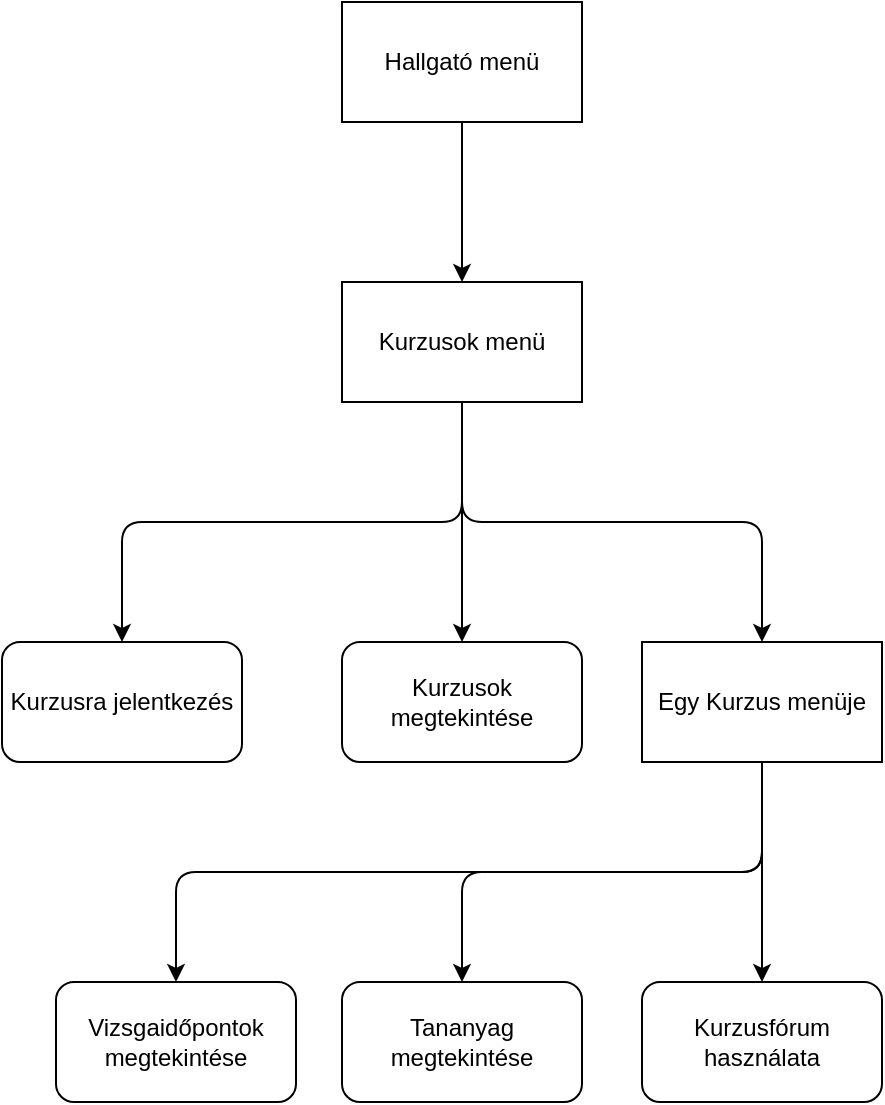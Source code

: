<mxfile>
    <diagram id="Rkga5OMyAgtltedxzgBL" name="Page-1">
        <mxGraphModel dx="1628" dy="667" grid="1" gridSize="10" guides="1" tooltips="1" connect="1" arrows="1" fold="1" page="1" pageScale="1" pageWidth="827" pageHeight="1169" math="0" shadow="0">
            <root>
                <mxCell id="0"/>
                <mxCell id="1" parent="0"/>
                <mxCell id="33" style="edgeStyle=elbowEdgeStyle;elbow=vertical;html=1;" parent="1" source="2" target="25" edge="1">
                    <mxGeometry relative="1" as="geometry"/>
                </mxCell>
                <mxCell id="2" value="Hallgató menü" style="rounded=0;whiteSpace=wrap;html=1;" parent="1" vertex="1">
                    <mxGeometry x="-330" y="280" width="120" height="60" as="geometry"/>
                </mxCell>
                <mxCell id="3" value="Kurzusok megtekintése" style="rounded=1;whiteSpace=wrap;html=1;" parent="1" vertex="1">
                    <mxGeometry x="-330" y="600" width="120" height="60" as="geometry"/>
                </mxCell>
                <mxCell id="20" style="edgeStyle=elbowEdgeStyle;elbow=vertical;html=1;exitX=0.5;exitY=1;exitDx=0;exitDy=0;" parent="1" source="17" target="19" edge="1">
                    <mxGeometry relative="1" as="geometry">
                        <mxPoint x="-190" y="660" as="sourcePoint"/>
                    </mxGeometry>
                </mxCell>
                <mxCell id="39" style="edgeStyle=elbowEdgeStyle;elbow=vertical;html=1;entryX=0.5;entryY=0;entryDx=0;entryDy=0;" edge="1" parent="1" source="17" target="38">
                    <mxGeometry relative="1" as="geometry"/>
                </mxCell>
                <mxCell id="41" style="edgeStyle=elbowEdgeStyle;elbow=vertical;html=1;entryX=0.5;entryY=0;entryDx=0;entryDy=0;" edge="1" parent="1" source="17" target="40">
                    <mxGeometry relative="1" as="geometry"/>
                </mxCell>
                <mxCell id="17" value="Egy Kurzus menüje" style="rounded=0;whiteSpace=wrap;html=1;" parent="1" vertex="1">
                    <mxGeometry x="-180" y="600" width="120" height="60" as="geometry"/>
                </mxCell>
                <mxCell id="19" value="Kurzusfórum használata" style="rounded=1;whiteSpace=wrap;html=1;" parent="1" vertex="1">
                    <mxGeometry x="-180" y="770" width="120" height="60" as="geometry"/>
                </mxCell>
                <mxCell id="26" style="edgeStyle=elbowEdgeStyle;elbow=vertical;html=1;" parent="1" source="25" target="3" edge="1">
                    <mxGeometry relative="1" as="geometry"/>
                </mxCell>
                <mxCell id="32" style="edgeStyle=elbowEdgeStyle;elbow=vertical;html=1;" parent="1" source="25" target="17" edge="1">
                    <mxGeometry relative="1" as="geometry"/>
                </mxCell>
                <mxCell id="37" style="edgeStyle=elbowEdgeStyle;elbow=vertical;html=1;" edge="1" parent="1" source="25" target="35">
                    <mxGeometry relative="1" as="geometry"/>
                </mxCell>
                <mxCell id="25" value="Kurzusok menü" style="rounded=0;whiteSpace=wrap;html=1;" parent="1" vertex="1">
                    <mxGeometry x="-330" y="420" width="120" height="60" as="geometry"/>
                </mxCell>
                <mxCell id="35" value="Kurzusra jelentkezés" style="rounded=1;whiteSpace=wrap;html=1;" vertex="1" parent="1">
                    <mxGeometry x="-500" y="600" width="120" height="60" as="geometry"/>
                </mxCell>
                <mxCell id="38" value="Tananyag megtekintése" style="rounded=1;whiteSpace=wrap;html=1;" vertex="1" parent="1">
                    <mxGeometry x="-330" y="770" width="120" height="60" as="geometry"/>
                </mxCell>
                <mxCell id="40" value="Vizsgaidőpontok megtekintése" style="rounded=1;whiteSpace=wrap;html=1;" vertex="1" parent="1">
                    <mxGeometry x="-473" y="770" width="120" height="60" as="geometry"/>
                </mxCell>
            </root>
        </mxGraphModel>
    </diagram>
</mxfile>